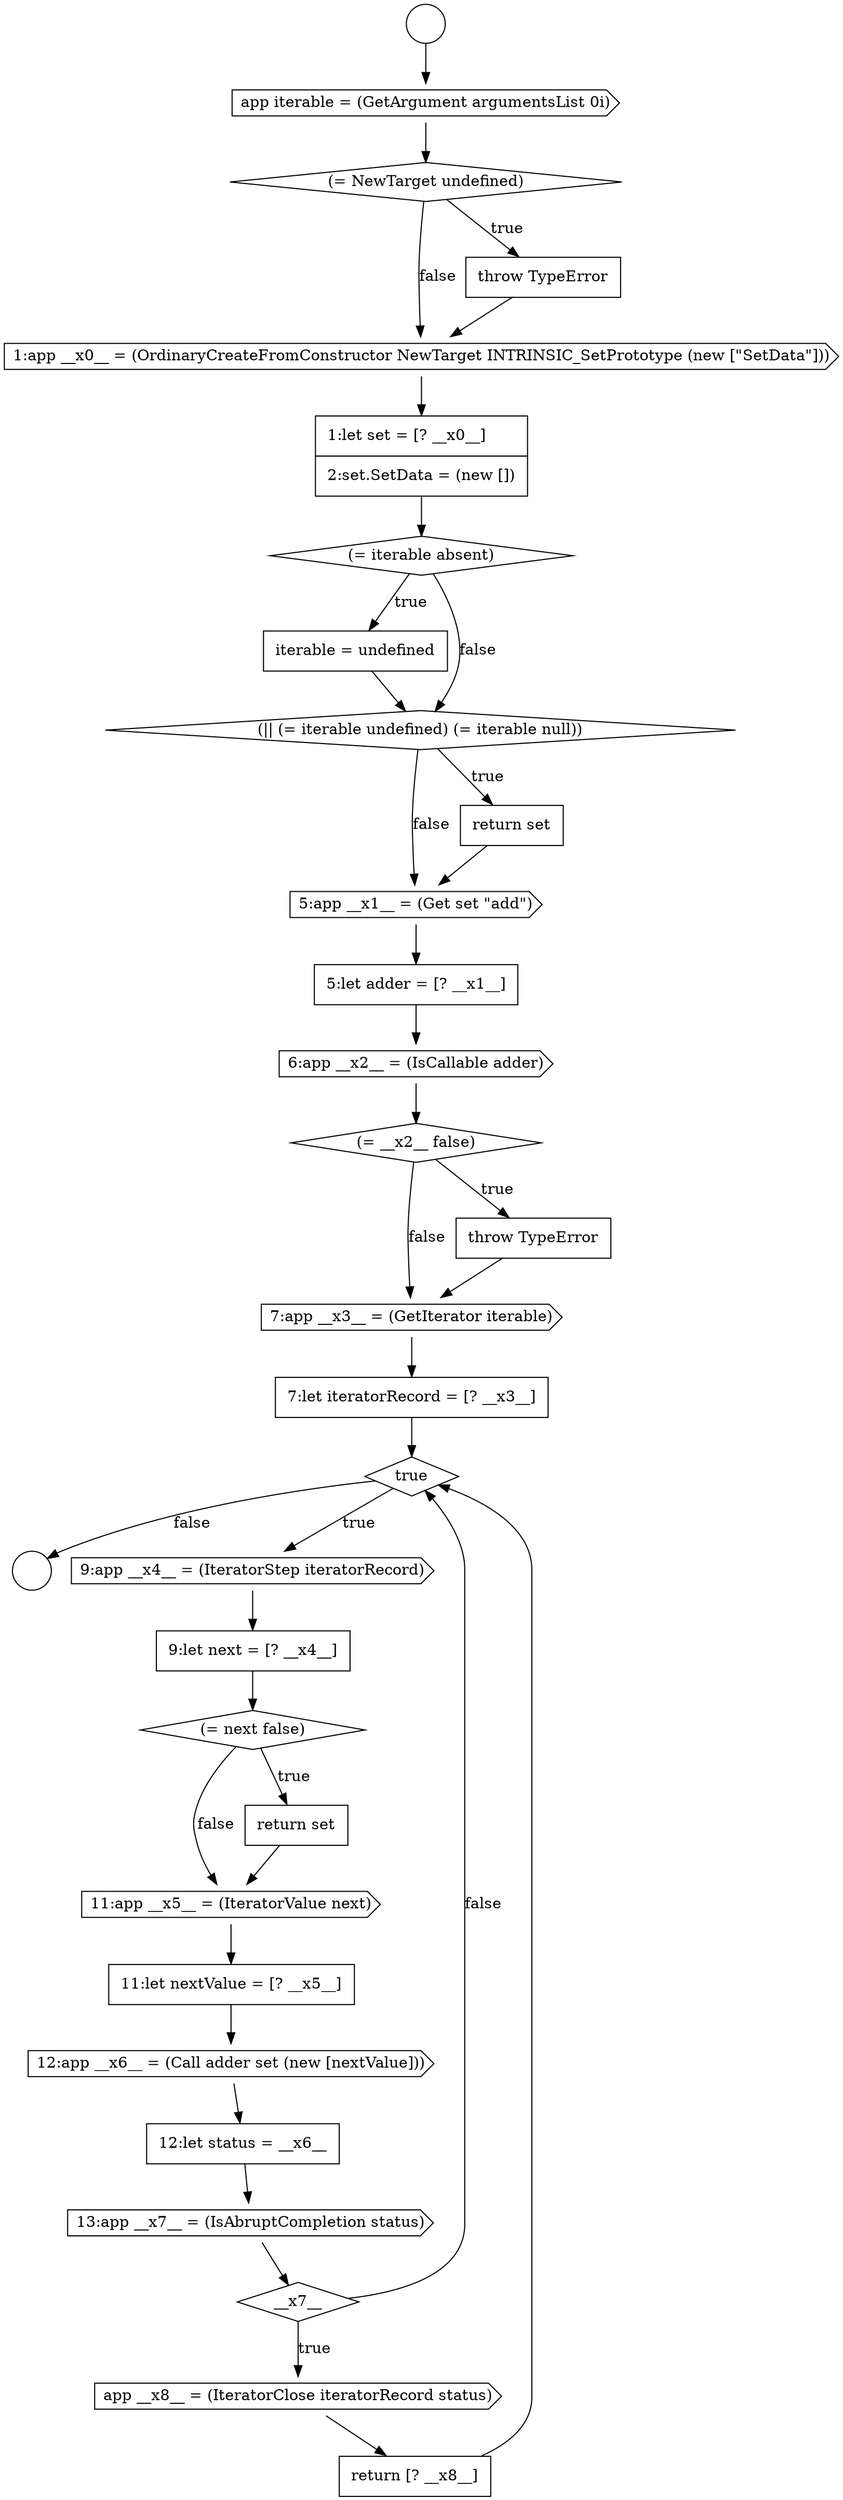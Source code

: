digraph {
  node16236 [shape=none, margin=0, label=<<font color="black">
    <table border="0" cellborder="1" cellspacing="0" cellpadding="10">
      <tr><td align="left">1:let set = [? __x0__]</td></tr>
      <tr><td align="left">2:set.SetData = (new [])</td></tr>
    </table>
  </font>> color="black" fillcolor="white" style=filled]
  node16259 [shape=cds, label=<<font color="black">app __x8__ = (IteratorClose iteratorRecord status)</font>> color="black" fillcolor="white" style=filled]
  node16237 [shape=diamond, label=<<font color="black">(= iterable absent)</font>> color="black" fillcolor="white" style=filled]
  node16246 [shape=cds, label=<<font color="black">7:app __x3__ = (GetIterator iterable)</font>> color="black" fillcolor="white" style=filled]
  node16241 [shape=cds, label=<<font color="black">5:app __x1__ = (Get set &quot;add&quot;)</font>> color="black" fillcolor="white" style=filled]
  node16238 [shape=none, margin=0, label=<<font color="black">
    <table border="0" cellborder="1" cellspacing="0" cellpadding="10">
      <tr><td align="left">iterable = undefined</td></tr>
    </table>
  </font>> color="black" fillcolor="white" style=filled]
  node16253 [shape=cds, label=<<font color="black">11:app __x5__ = (IteratorValue next)</font>> color="black" fillcolor="white" style=filled]
  node16230 [shape=circle label=" " color="black" fillcolor="white" style=filled]
  node16245 [shape=none, margin=0, label=<<font color="black">
    <table border="0" cellborder="1" cellspacing="0" cellpadding="10">
      <tr><td align="left">throw TypeError</td></tr>
    </table>
  </font>> color="black" fillcolor="white" style=filled]
  node16257 [shape=cds, label=<<font color="black">13:app __x7__ = (IsAbruptCompletion status)</font>> color="black" fillcolor="white" style=filled]
  node16235 [shape=cds, label=<<font color="black">1:app __x0__ = (OrdinaryCreateFromConstructor NewTarget INTRINSIC_SetPrototype (new [&quot;SetData&quot;]))</font>> color="black" fillcolor="white" style=filled]
  node16239 [shape=diamond, label=<<font color="black">(|| (= iterable undefined) (= iterable null))</font>> color="black" fillcolor="white" style=filled]
  node16250 [shape=none, margin=0, label=<<font color="black">
    <table border="0" cellborder="1" cellspacing="0" cellpadding="10">
      <tr><td align="left">9:let next = [? __x4__]</td></tr>
    </table>
  </font>> color="black" fillcolor="white" style=filled]
  node16243 [shape=cds, label=<<font color="black">6:app __x2__ = (IsCallable adder)</font>> color="black" fillcolor="white" style=filled]
  node16248 [shape=diamond, label=<<font color="black">true</font>> color="black" fillcolor="white" style=filled]
  node16251 [shape=diamond, label=<<font color="black">(= next false)</font>> color="black" fillcolor="white" style=filled]
  node16240 [shape=none, margin=0, label=<<font color="black">
    <table border="0" cellborder="1" cellspacing="0" cellpadding="10">
      <tr><td align="left">return set</td></tr>
    </table>
  </font>> color="black" fillcolor="white" style=filled]
  node16255 [shape=cds, label=<<font color="black">12:app __x6__ = (Call adder set (new [nextValue]))</font>> color="black" fillcolor="white" style=filled]
  node16244 [shape=diamond, label=<<font color="black">(= __x2__ false)</font>> color="black" fillcolor="white" style=filled]
  node16247 [shape=none, margin=0, label=<<font color="black">
    <table border="0" cellborder="1" cellspacing="0" cellpadding="10">
      <tr><td align="left">7:let iteratorRecord = [? __x3__]</td></tr>
    </table>
  </font>> color="black" fillcolor="white" style=filled]
  node16252 [shape=none, margin=0, label=<<font color="black">
    <table border="0" cellborder="1" cellspacing="0" cellpadding="10">
      <tr><td align="left">return set</td></tr>
    </table>
  </font>> color="black" fillcolor="white" style=filled]
  node16232 [shape=cds, label=<<font color="black">app iterable = (GetArgument argumentsList 0i)</font>> color="black" fillcolor="white" style=filled]
  node16242 [shape=none, margin=0, label=<<font color="black">
    <table border="0" cellborder="1" cellspacing="0" cellpadding="10">
      <tr><td align="left">5:let adder = [? __x1__]</td></tr>
    </table>
  </font>> color="black" fillcolor="white" style=filled]
  node16233 [shape=diamond, label=<<font color="black">(= NewTarget undefined)</font>> color="black" fillcolor="white" style=filled]
  node16260 [shape=none, margin=0, label=<<font color="black">
    <table border="0" cellborder="1" cellspacing="0" cellpadding="10">
      <tr><td align="left">return [? __x8__]</td></tr>
    </table>
  </font>> color="black" fillcolor="white" style=filled]
  node16258 [shape=diamond, label=<<font color="black">__x7__</font>> color="black" fillcolor="white" style=filled]
  node16231 [shape=circle label=" " color="black" fillcolor="white" style=filled]
  node16249 [shape=cds, label=<<font color="black">9:app __x4__ = (IteratorStep iteratorRecord)</font>> color="black" fillcolor="white" style=filled]
  node16234 [shape=none, margin=0, label=<<font color="black">
    <table border="0" cellborder="1" cellspacing="0" cellpadding="10">
      <tr><td align="left">throw TypeError</td></tr>
    </table>
  </font>> color="black" fillcolor="white" style=filled]
  node16256 [shape=none, margin=0, label=<<font color="black">
    <table border="0" cellborder="1" cellspacing="0" cellpadding="10">
      <tr><td align="left">12:let status = __x6__</td></tr>
    </table>
  </font>> color="black" fillcolor="white" style=filled]
  node16254 [shape=none, margin=0, label=<<font color="black">
    <table border="0" cellborder="1" cellspacing="0" cellpadding="10">
      <tr><td align="left">11:let nextValue = [? __x5__]</td></tr>
    </table>
  </font>> color="black" fillcolor="white" style=filled]
  node16236 -> node16237 [ color="black"]
  node16244 -> node16245 [label=<<font color="black">true</font>> color="black"]
  node16244 -> node16246 [label=<<font color="black">false</font>> color="black"]
  node16247 -> node16248 [ color="black"]
  node16254 -> node16255 [ color="black"]
  node16235 -> node16236 [ color="black"]
  node16260 -> node16248 [ color="black"]
  node16240 -> node16241 [ color="black"]
  node16237 -> node16238 [label=<<font color="black">true</font>> color="black"]
  node16237 -> node16239 [label=<<font color="black">false</font>> color="black"]
  node16251 -> node16252 [label=<<font color="black">true</font>> color="black"]
  node16251 -> node16253 [label=<<font color="black">false</font>> color="black"]
  node16243 -> node16244 [ color="black"]
  node16241 -> node16242 [ color="black"]
  node16255 -> node16256 [ color="black"]
  node16242 -> node16243 [ color="black"]
  node16249 -> node16250 [ color="black"]
  node16239 -> node16240 [label=<<font color="black">true</font>> color="black"]
  node16239 -> node16241 [label=<<font color="black">false</font>> color="black"]
  node16238 -> node16239 [ color="black"]
  node16230 -> node16232 [ color="black"]
  node16253 -> node16254 [ color="black"]
  node16257 -> node16258 [ color="black"]
  node16258 -> node16259 [label=<<font color="black">true</font>> color="black"]
  node16258 -> node16248 [label=<<font color="black">false</font>> color="black"]
  node16234 -> node16235 [ color="black"]
  node16250 -> node16251 [ color="black"]
  node16252 -> node16253 [ color="black"]
  node16246 -> node16247 [ color="black"]
  node16232 -> node16233 [ color="black"]
  node16248 -> node16249 [label=<<font color="black">true</font>> color="black"]
  node16248 -> node16231 [label=<<font color="black">false</font>> color="black"]
  node16233 -> node16234 [label=<<font color="black">true</font>> color="black"]
  node16233 -> node16235 [label=<<font color="black">false</font>> color="black"]
  node16256 -> node16257 [ color="black"]
  node16259 -> node16260 [ color="black"]
  node16245 -> node16246 [ color="black"]
}
